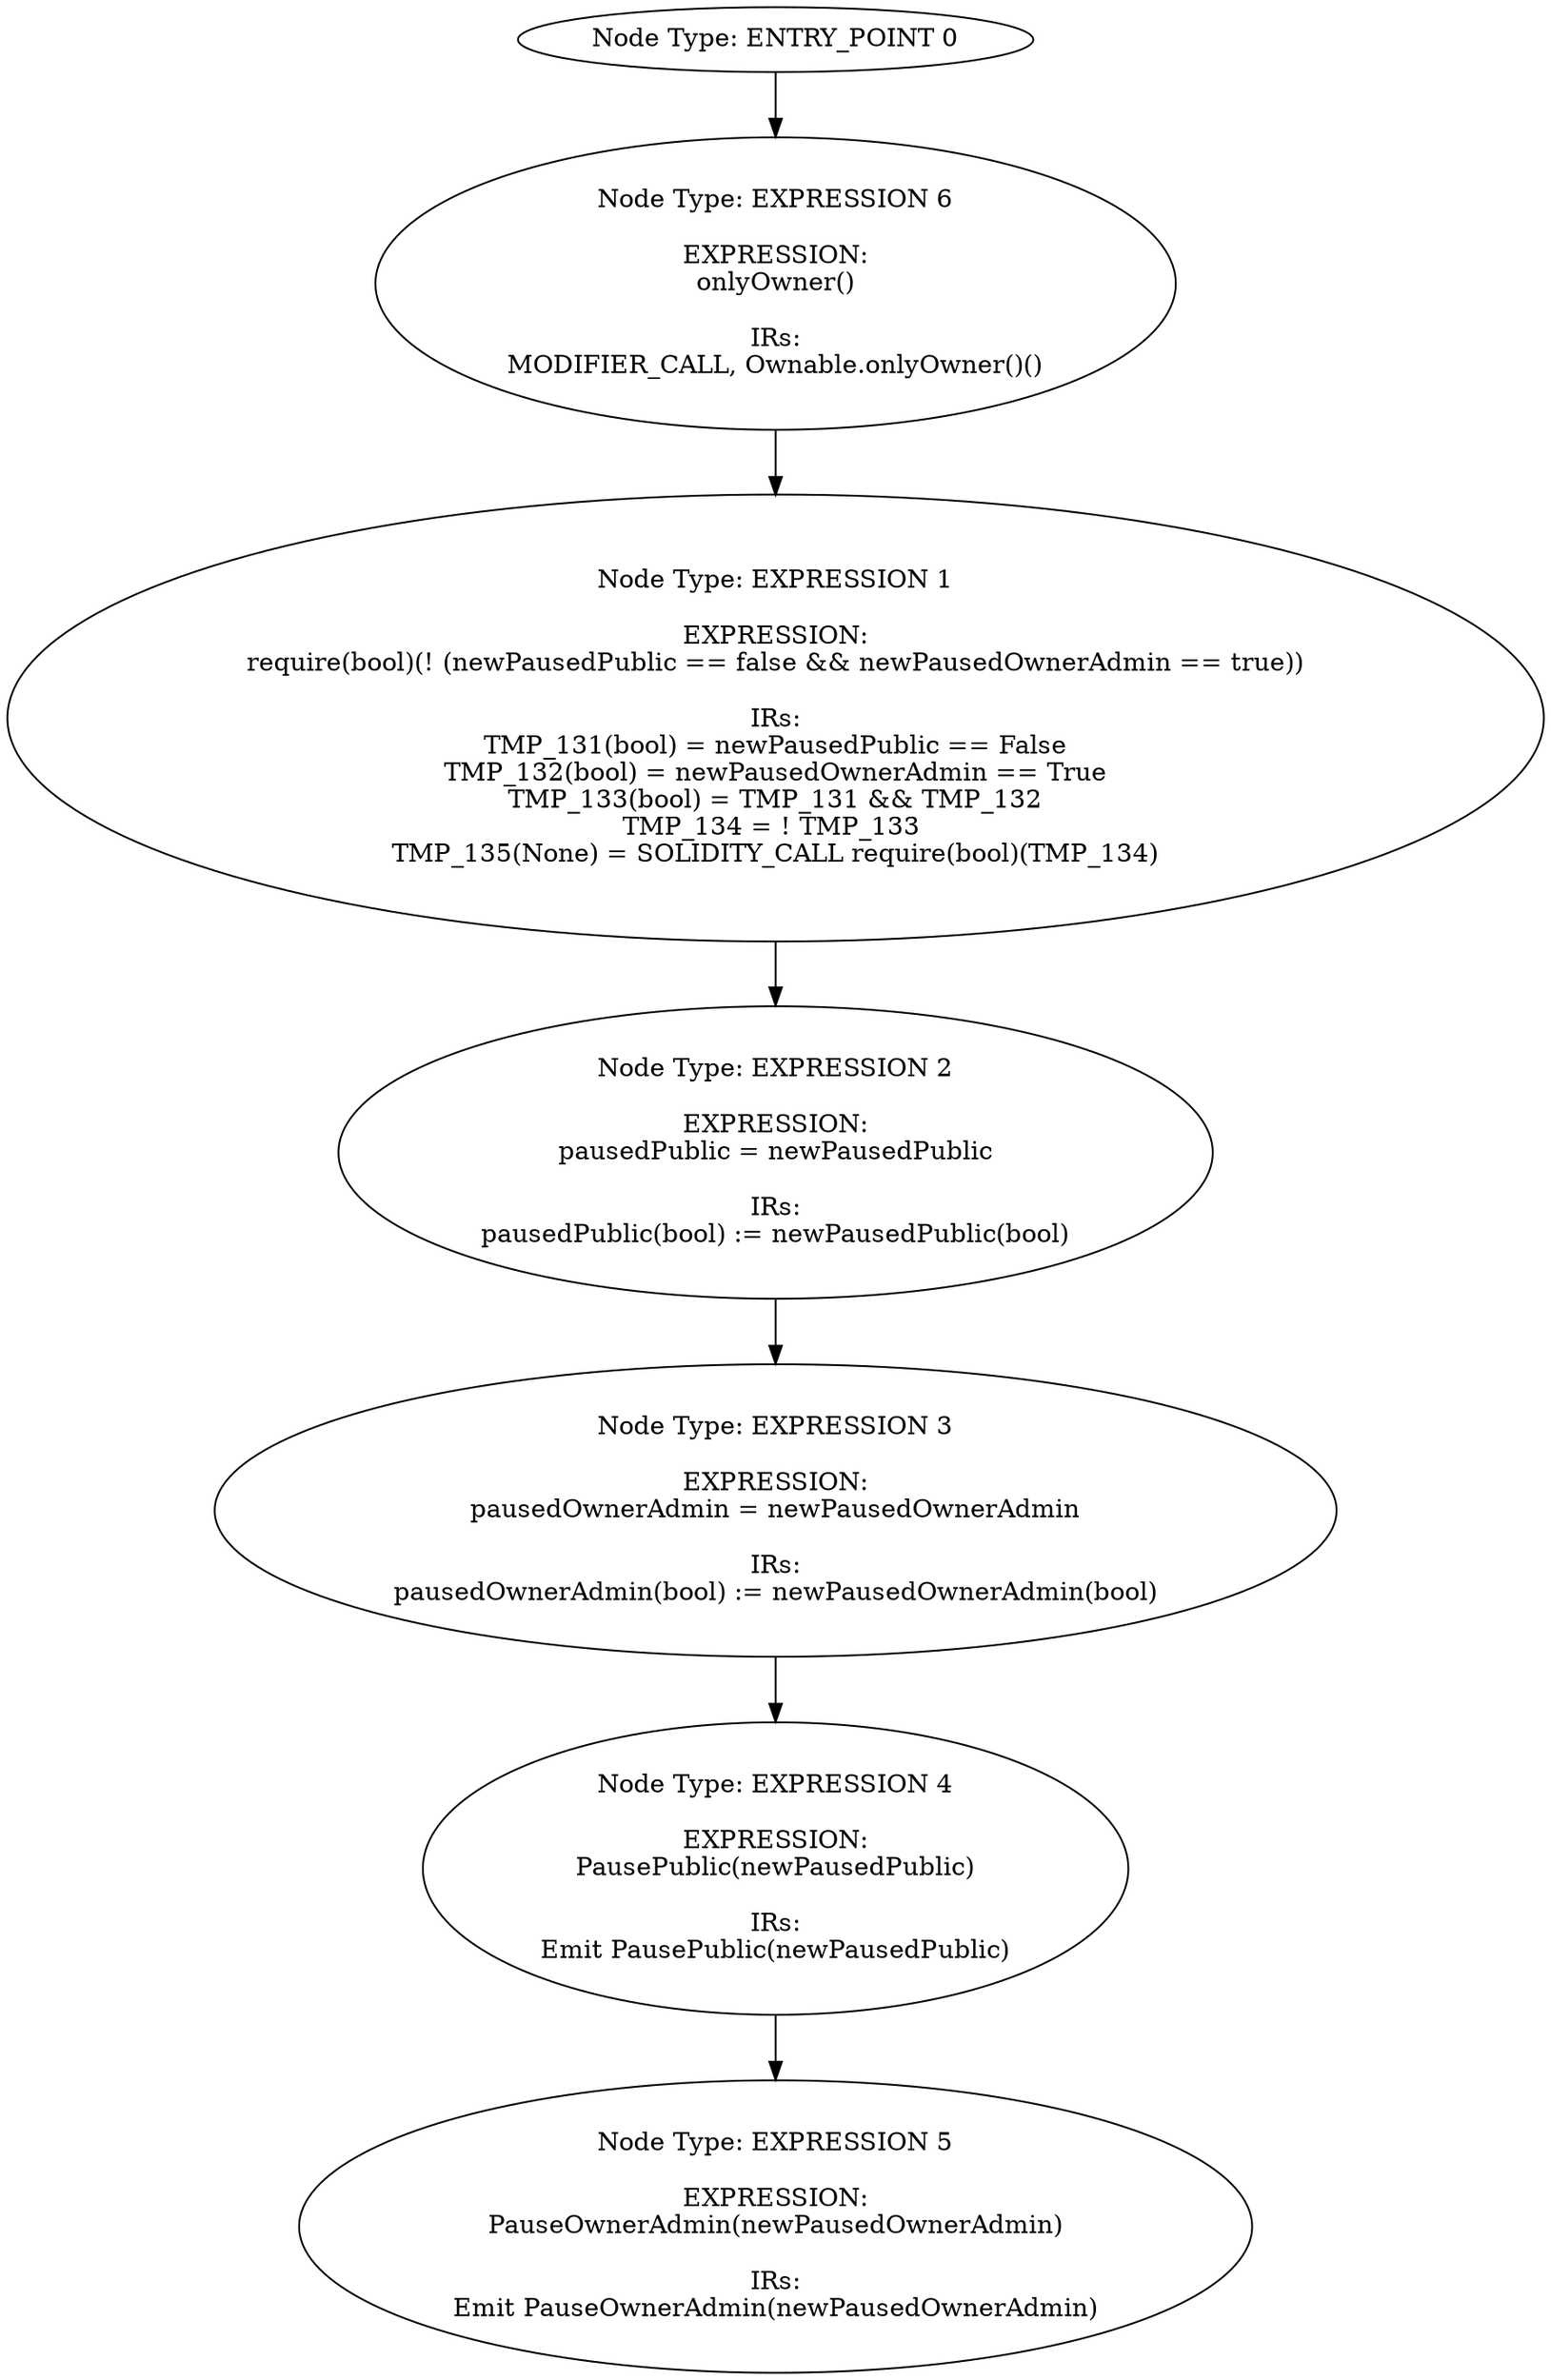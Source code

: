 digraph{
0[label="Node Type: ENTRY_POINT 0
"];
0->6;
1[label="Node Type: EXPRESSION 1

EXPRESSION:
require(bool)(! (newPausedPublic == false && newPausedOwnerAdmin == true))

IRs:
TMP_131(bool) = newPausedPublic == False
TMP_132(bool) = newPausedOwnerAdmin == True
TMP_133(bool) = TMP_131 && TMP_132
TMP_134 = ! TMP_133 
TMP_135(None) = SOLIDITY_CALL require(bool)(TMP_134)"];
1->2;
2[label="Node Type: EXPRESSION 2

EXPRESSION:
pausedPublic = newPausedPublic

IRs:
pausedPublic(bool) := newPausedPublic(bool)"];
2->3;
3[label="Node Type: EXPRESSION 3

EXPRESSION:
pausedOwnerAdmin = newPausedOwnerAdmin

IRs:
pausedOwnerAdmin(bool) := newPausedOwnerAdmin(bool)"];
3->4;
4[label="Node Type: EXPRESSION 4

EXPRESSION:
PausePublic(newPausedPublic)

IRs:
Emit PausePublic(newPausedPublic)"];
4->5;
5[label="Node Type: EXPRESSION 5

EXPRESSION:
PauseOwnerAdmin(newPausedOwnerAdmin)

IRs:
Emit PauseOwnerAdmin(newPausedOwnerAdmin)"];
6[label="Node Type: EXPRESSION 6

EXPRESSION:
onlyOwner()

IRs:
MODIFIER_CALL, Ownable.onlyOwner()()"];
6->1;
}
